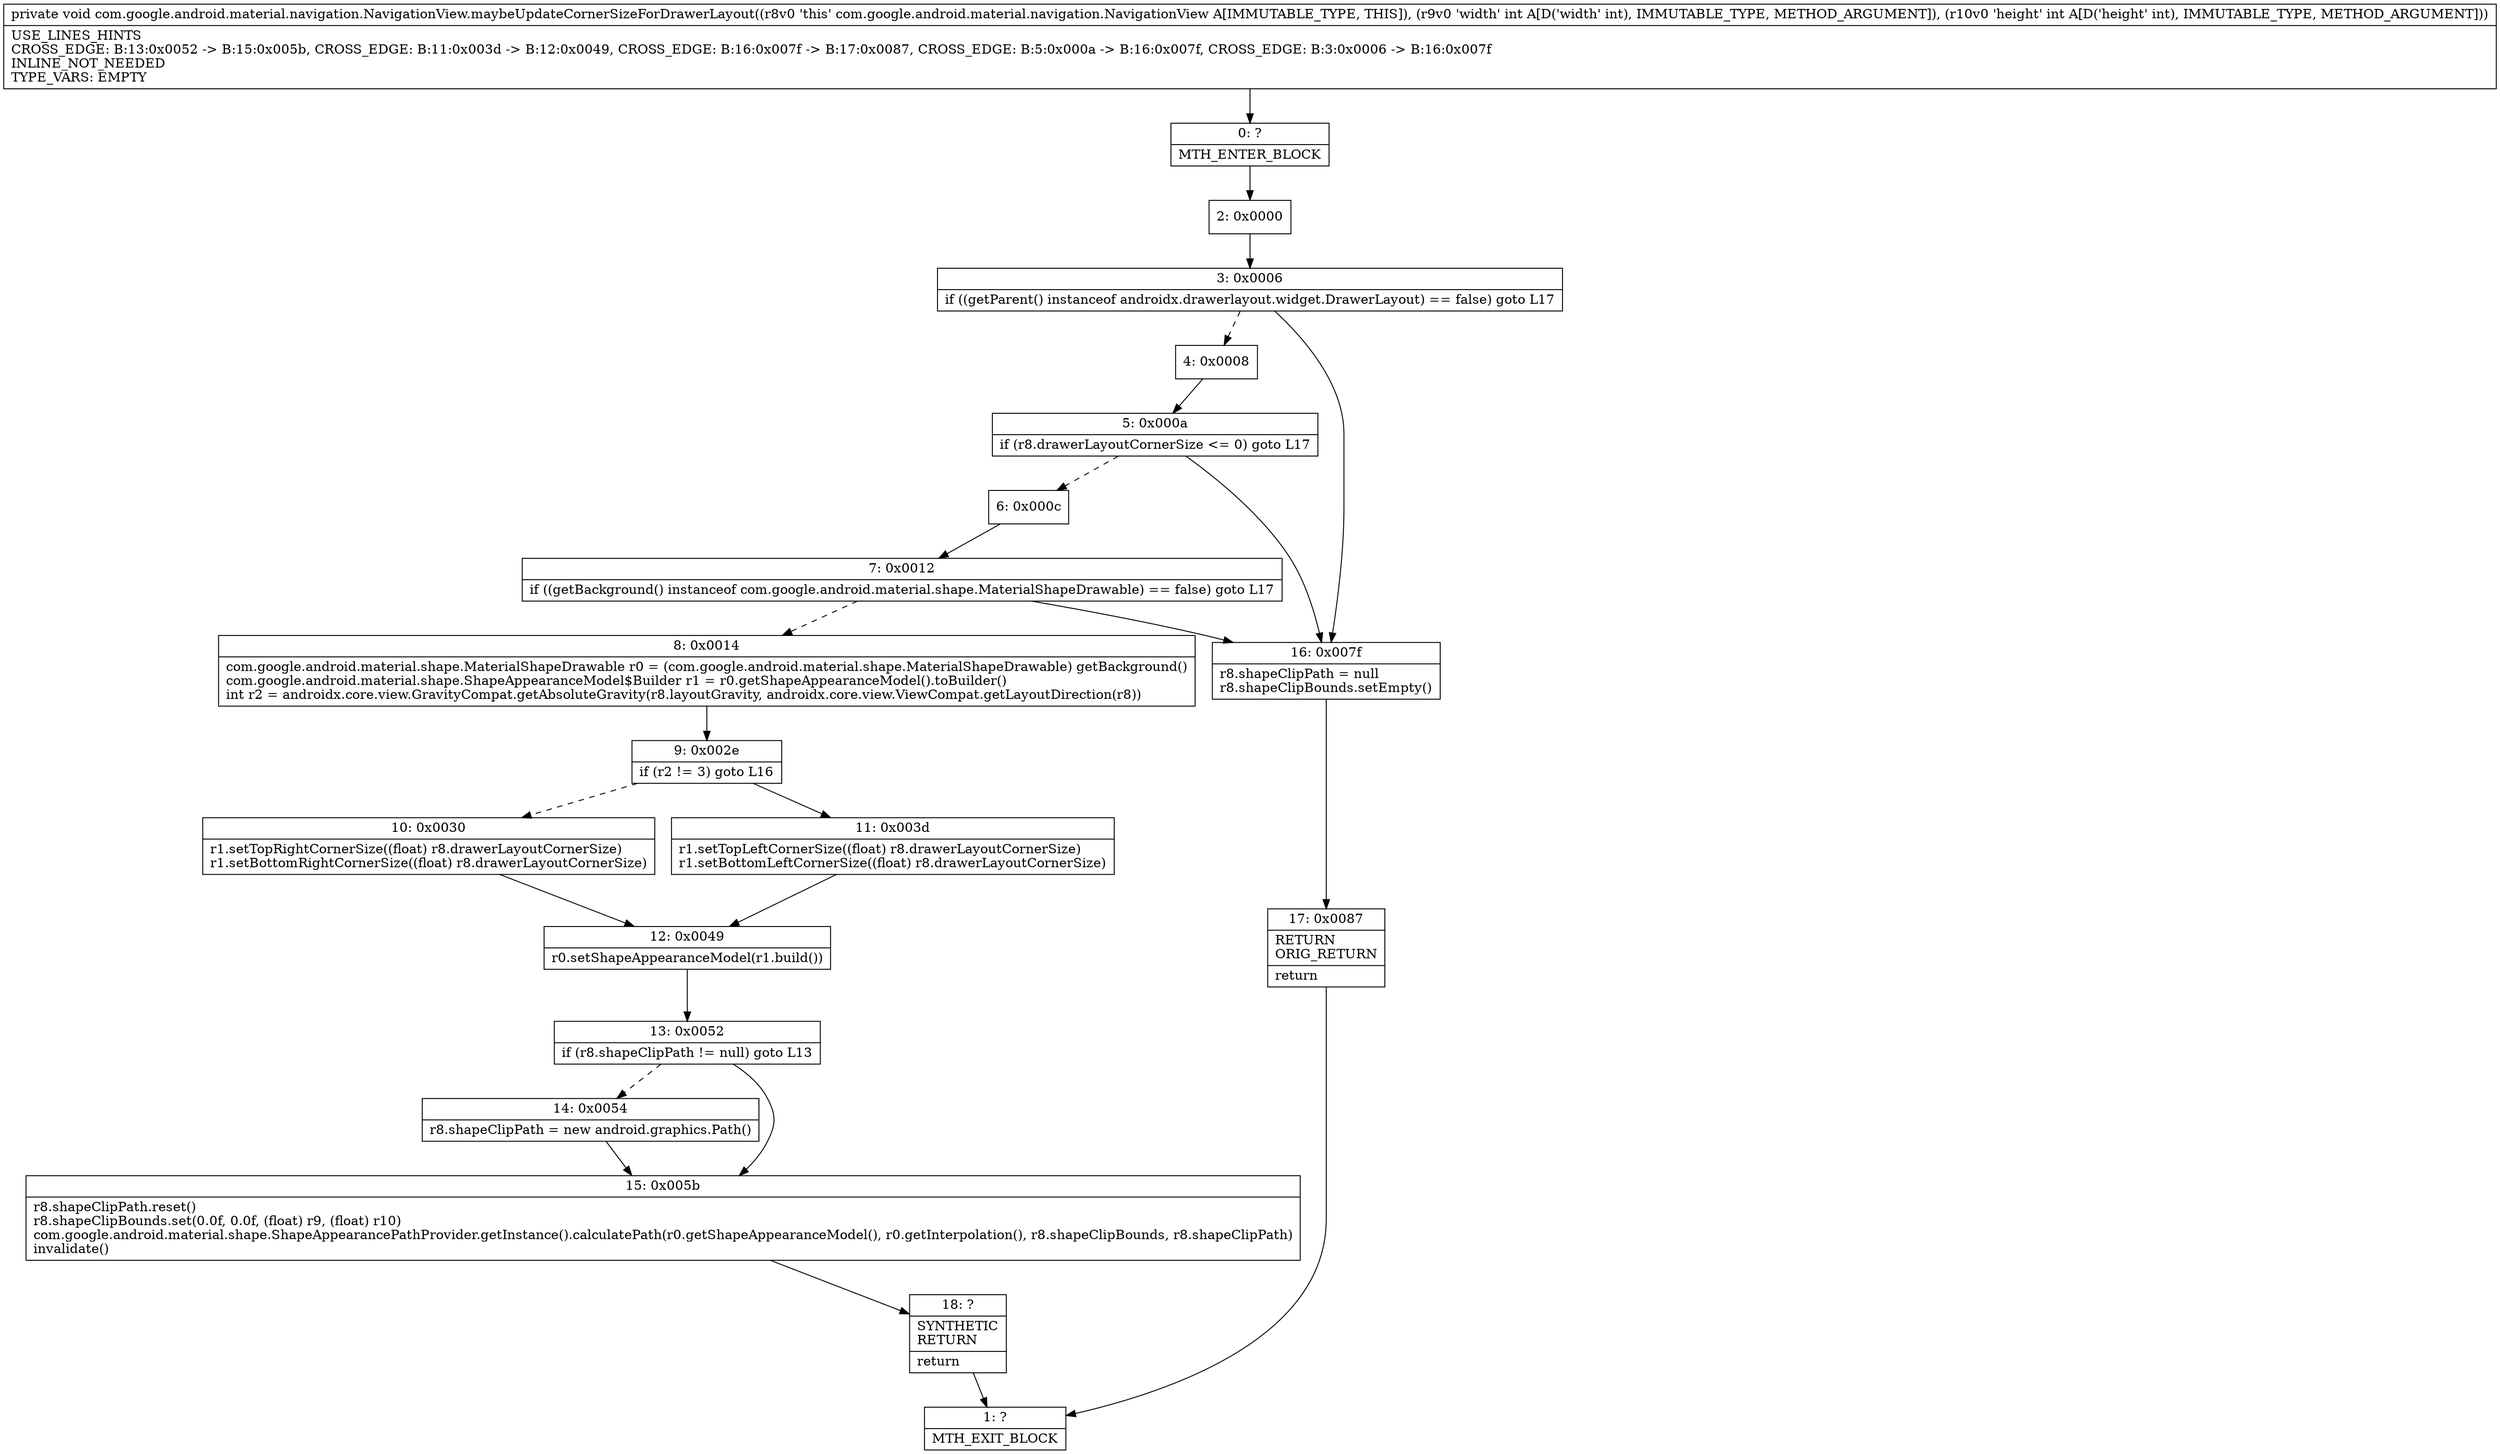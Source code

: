 digraph "CFG forcom.google.android.material.navigation.NavigationView.maybeUpdateCornerSizeForDrawerLayout(II)V" {
Node_0 [shape=record,label="{0\:\ ?|MTH_ENTER_BLOCK\l}"];
Node_2 [shape=record,label="{2\:\ 0x0000}"];
Node_3 [shape=record,label="{3\:\ 0x0006|if ((getParent() instanceof androidx.drawerlayout.widget.DrawerLayout) == false) goto L17\l}"];
Node_4 [shape=record,label="{4\:\ 0x0008}"];
Node_5 [shape=record,label="{5\:\ 0x000a|if (r8.drawerLayoutCornerSize \<= 0) goto L17\l}"];
Node_6 [shape=record,label="{6\:\ 0x000c}"];
Node_7 [shape=record,label="{7\:\ 0x0012|if ((getBackground() instanceof com.google.android.material.shape.MaterialShapeDrawable) == false) goto L17\l}"];
Node_8 [shape=record,label="{8\:\ 0x0014|com.google.android.material.shape.MaterialShapeDrawable r0 = (com.google.android.material.shape.MaterialShapeDrawable) getBackground()\lcom.google.android.material.shape.ShapeAppearanceModel$Builder r1 = r0.getShapeAppearanceModel().toBuilder()\lint r2 = androidx.core.view.GravityCompat.getAbsoluteGravity(r8.layoutGravity, androidx.core.view.ViewCompat.getLayoutDirection(r8))\l}"];
Node_9 [shape=record,label="{9\:\ 0x002e|if (r2 != 3) goto L16\l}"];
Node_10 [shape=record,label="{10\:\ 0x0030|r1.setTopRightCornerSize((float) r8.drawerLayoutCornerSize)\lr1.setBottomRightCornerSize((float) r8.drawerLayoutCornerSize)\l}"];
Node_12 [shape=record,label="{12\:\ 0x0049|r0.setShapeAppearanceModel(r1.build())\l}"];
Node_13 [shape=record,label="{13\:\ 0x0052|if (r8.shapeClipPath != null) goto L13\l}"];
Node_14 [shape=record,label="{14\:\ 0x0054|r8.shapeClipPath = new android.graphics.Path()\l}"];
Node_15 [shape=record,label="{15\:\ 0x005b|r8.shapeClipPath.reset()\lr8.shapeClipBounds.set(0.0f, 0.0f, (float) r9, (float) r10)\lcom.google.android.material.shape.ShapeAppearancePathProvider.getInstance().calculatePath(r0.getShapeAppearanceModel(), r0.getInterpolation(), r8.shapeClipBounds, r8.shapeClipPath)\linvalidate()\l}"];
Node_18 [shape=record,label="{18\:\ ?|SYNTHETIC\lRETURN\l|return\l}"];
Node_1 [shape=record,label="{1\:\ ?|MTH_EXIT_BLOCK\l}"];
Node_11 [shape=record,label="{11\:\ 0x003d|r1.setTopLeftCornerSize((float) r8.drawerLayoutCornerSize)\lr1.setBottomLeftCornerSize((float) r8.drawerLayoutCornerSize)\l}"];
Node_16 [shape=record,label="{16\:\ 0x007f|r8.shapeClipPath = null\lr8.shapeClipBounds.setEmpty()\l}"];
Node_17 [shape=record,label="{17\:\ 0x0087|RETURN\lORIG_RETURN\l|return\l}"];
MethodNode[shape=record,label="{private void com.google.android.material.navigation.NavigationView.maybeUpdateCornerSizeForDrawerLayout((r8v0 'this' com.google.android.material.navigation.NavigationView A[IMMUTABLE_TYPE, THIS]), (r9v0 'width' int A[D('width' int), IMMUTABLE_TYPE, METHOD_ARGUMENT]), (r10v0 'height' int A[D('height' int), IMMUTABLE_TYPE, METHOD_ARGUMENT]))  | USE_LINES_HINTS\lCROSS_EDGE: B:13:0x0052 \-\> B:15:0x005b, CROSS_EDGE: B:11:0x003d \-\> B:12:0x0049, CROSS_EDGE: B:16:0x007f \-\> B:17:0x0087, CROSS_EDGE: B:5:0x000a \-\> B:16:0x007f, CROSS_EDGE: B:3:0x0006 \-\> B:16:0x007f\lINLINE_NOT_NEEDED\lTYPE_VARS: EMPTY\l}"];
MethodNode -> Node_0;Node_0 -> Node_2;
Node_2 -> Node_3;
Node_3 -> Node_4[style=dashed];
Node_3 -> Node_16;
Node_4 -> Node_5;
Node_5 -> Node_6[style=dashed];
Node_5 -> Node_16;
Node_6 -> Node_7;
Node_7 -> Node_8[style=dashed];
Node_7 -> Node_16;
Node_8 -> Node_9;
Node_9 -> Node_10[style=dashed];
Node_9 -> Node_11;
Node_10 -> Node_12;
Node_12 -> Node_13;
Node_13 -> Node_14[style=dashed];
Node_13 -> Node_15;
Node_14 -> Node_15;
Node_15 -> Node_18;
Node_18 -> Node_1;
Node_11 -> Node_12;
Node_16 -> Node_17;
Node_17 -> Node_1;
}

